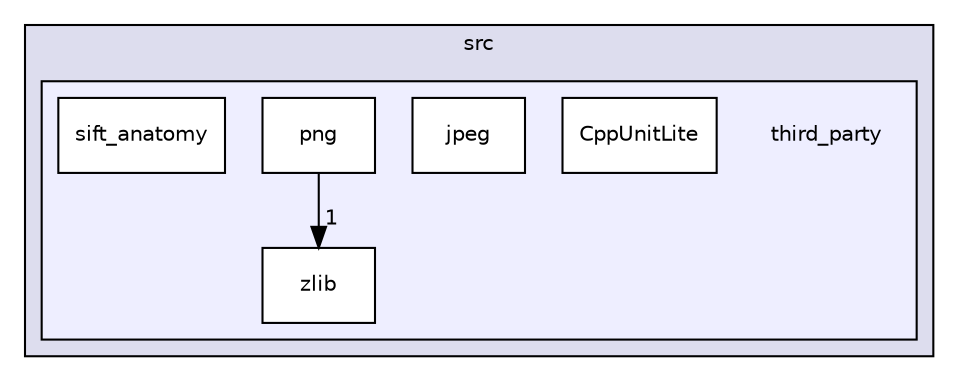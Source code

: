 digraph "src/third_party/orsa-fundamental_1.0/src/third_party" {
  compound=true
  node [ fontsize="10", fontname="Helvetica"];
  edge [ labelfontsize="10", labelfontname="Helvetica"];
  subgraph clusterdir_54d8ad77591c48ad1d4550f250508655 {
    graph [ bgcolor="#ddddee", pencolor="black", label="src" fontname="Helvetica", fontsize="10", URL="dir_54d8ad77591c48ad1d4550f250508655.html"]
  subgraph clusterdir_4a27f9e785ec53a1db7bb603f435ba9e {
    graph [ bgcolor="#eeeeff", pencolor="black", label="" URL="dir_4a27f9e785ec53a1db7bb603f435ba9e.html"];
    dir_4a27f9e785ec53a1db7bb603f435ba9e [shape=plaintext label="third_party"];
    dir_014ab890f25f7e8d23509fa6d58da60e [shape=box label="CppUnitLite" color="black" fillcolor="white" style="filled" URL="dir_014ab890f25f7e8d23509fa6d58da60e.html"];
    dir_908cc29b26bd0a7eae16e3a4e782b80e [shape=box label="jpeg" color="black" fillcolor="white" style="filled" URL="dir_908cc29b26bd0a7eae16e3a4e782b80e.html"];
    dir_a5ba6d016f2b3c3d3e73f30c6810b21d [shape=box label="png" color="black" fillcolor="white" style="filled" URL="dir_a5ba6d016f2b3c3d3e73f30c6810b21d.html"];
    dir_69a1802855d05c8410ee512a369d7ccc [shape=box label="sift_anatomy" color="black" fillcolor="white" style="filled" URL="dir_69a1802855d05c8410ee512a369d7ccc.html"];
    dir_2910c9ac85f44f915dd90e40c7fc2929 [shape=box label="zlib" color="black" fillcolor="white" style="filled" URL="dir_2910c9ac85f44f915dd90e40c7fc2929.html"];
  }
  }
  dir_a5ba6d016f2b3c3d3e73f30c6810b21d->dir_2910c9ac85f44f915dd90e40c7fc2929 [headlabel="1", labeldistance=1.5 headhref="dir_000026_000028.html"];
}
